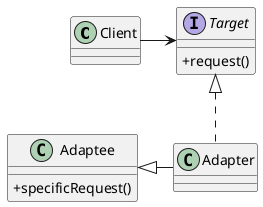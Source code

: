 @startuml
skinparam classAttributeIconSize 0

class Client
interface Target {
    +request()
}
class Adaptee {
    +specificRequest()
}
class Adapter

Adapter .up.|> Target
Client -right-> Target
Adapter -left-|> Adaptee

@enduml